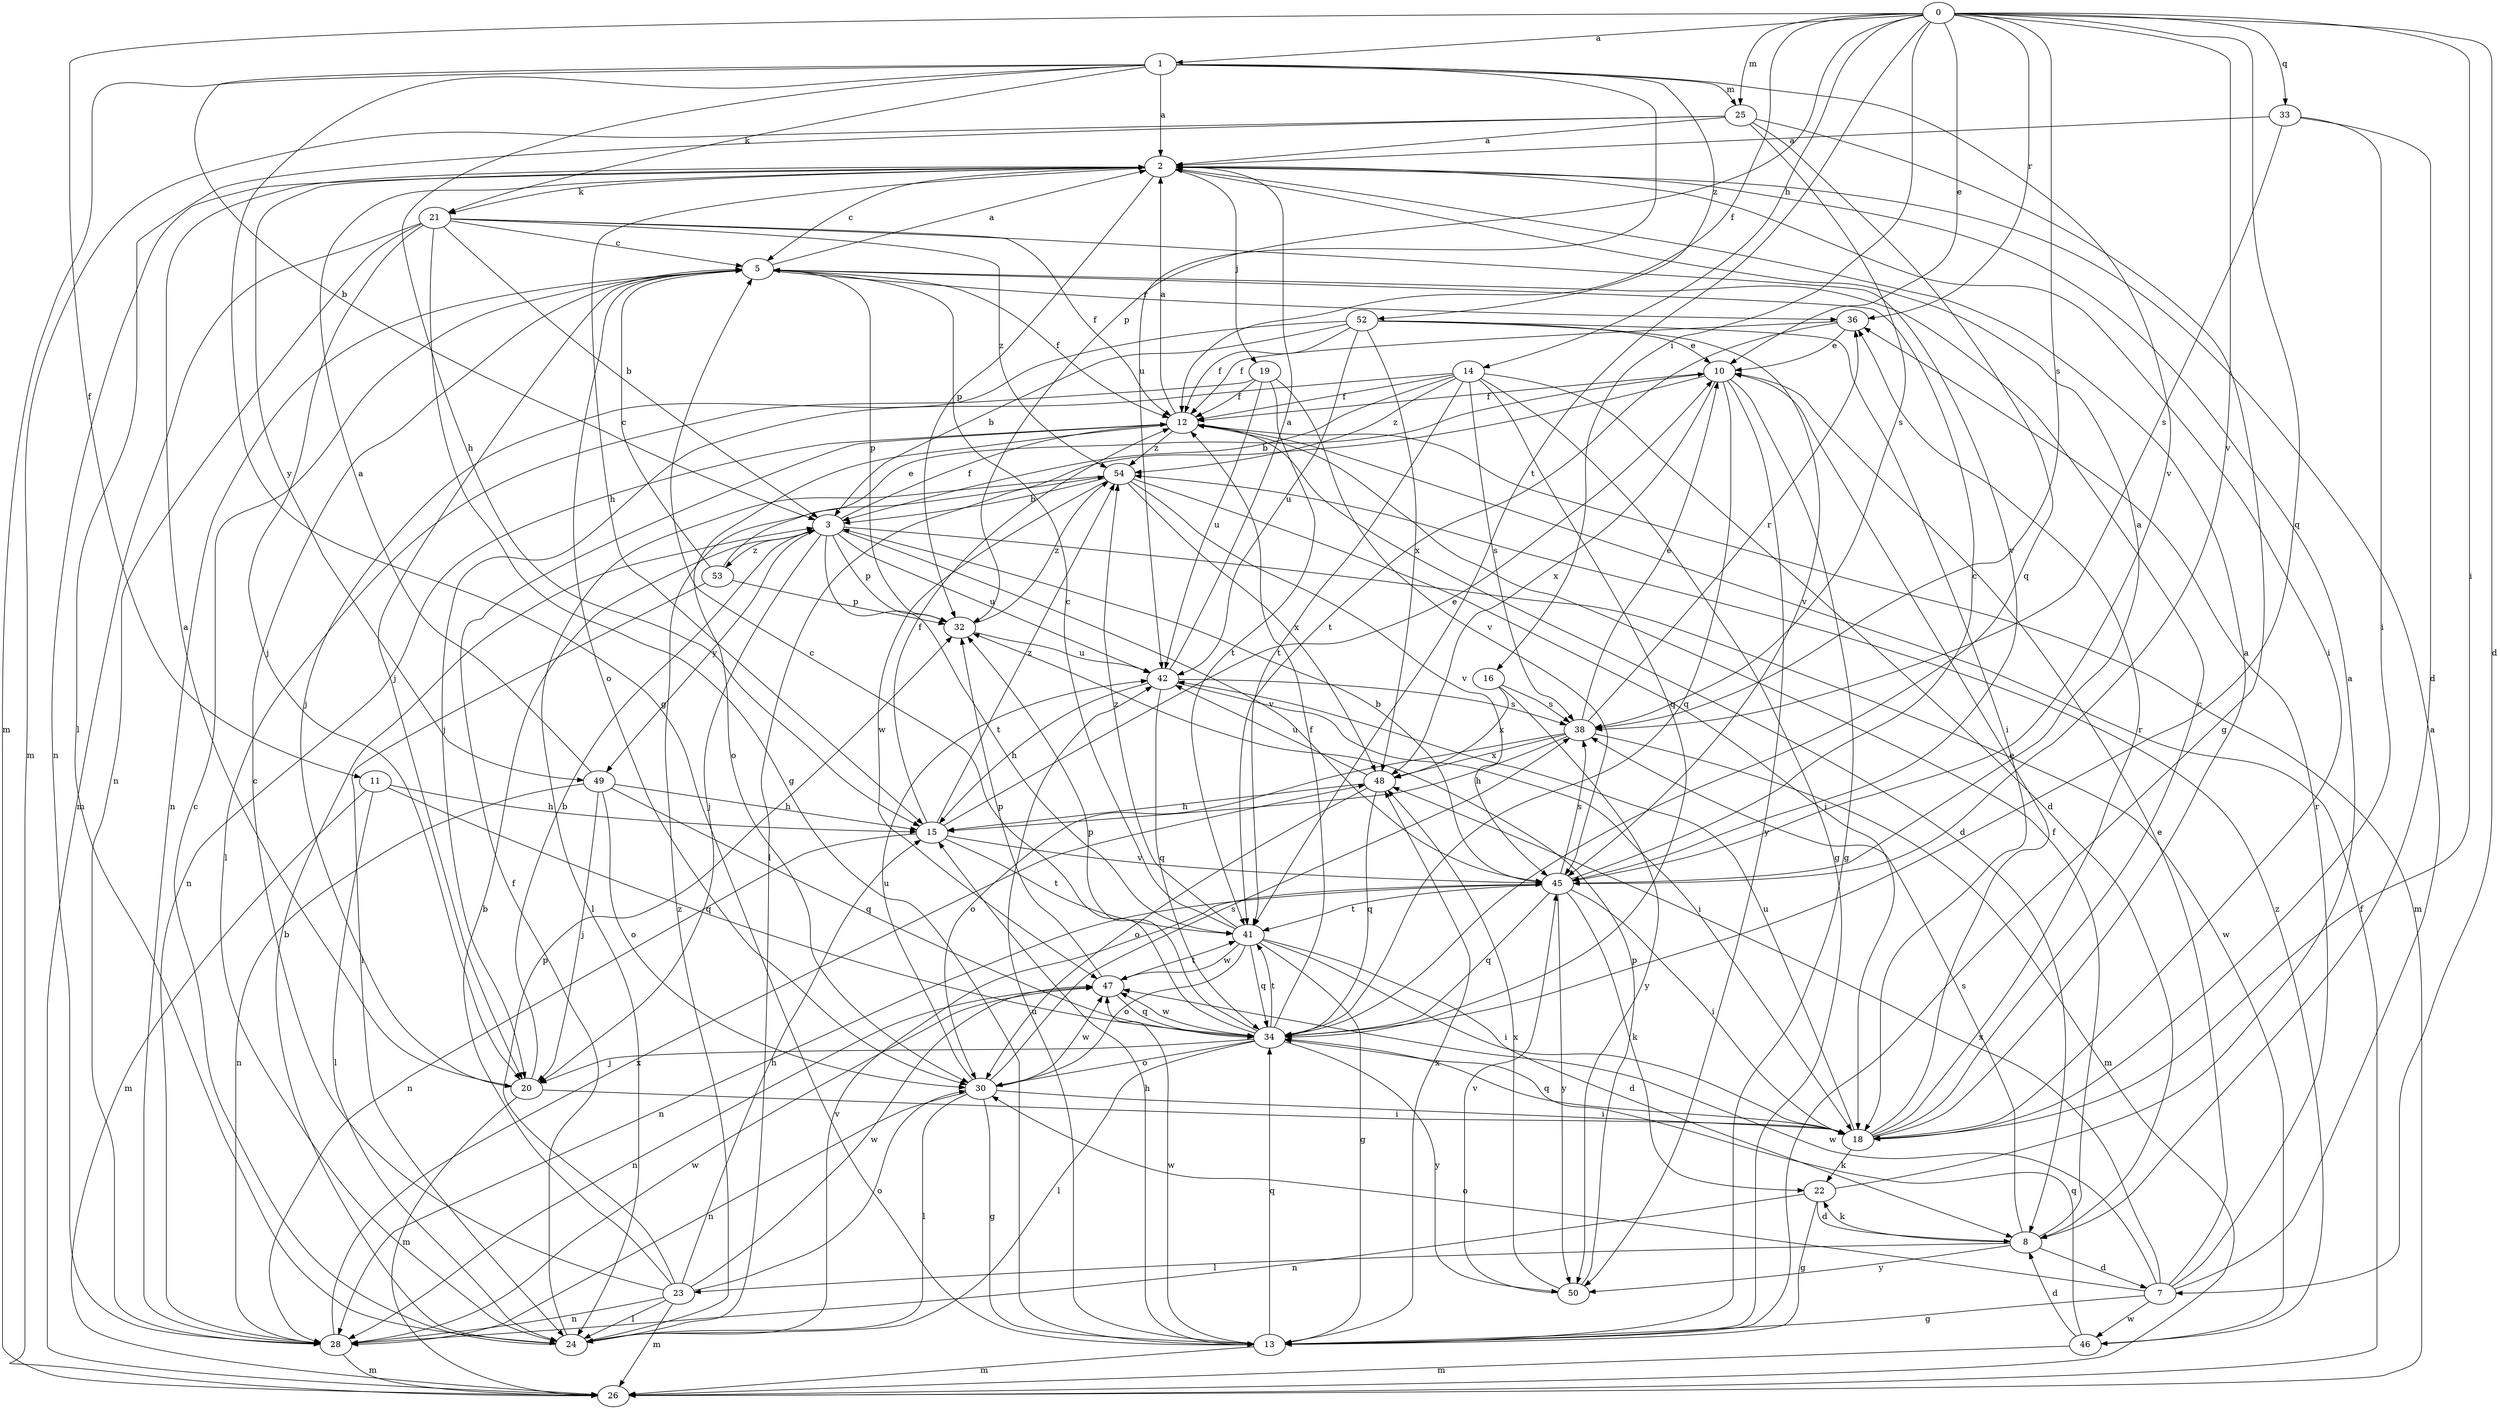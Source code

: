 strict digraph  {
0;
1;
2;
3;
5;
7;
8;
10;
11;
12;
13;
14;
15;
16;
18;
19;
20;
21;
22;
23;
24;
25;
26;
28;
30;
32;
33;
34;
36;
38;
41;
42;
45;
46;
47;
48;
49;
50;
52;
53;
54;
0 -> 1  [label=a];
0 -> 7  [label=d];
0 -> 10  [label=e];
0 -> 11  [label=f];
0 -> 12  [label=f];
0 -> 14  [label=h];
0 -> 16  [label=i];
0 -> 18  [label=i];
0 -> 25  [label=m];
0 -> 32  [label=p];
0 -> 33  [label=q];
0 -> 34  [label=q];
0 -> 36  [label=r];
0 -> 38  [label=s];
0 -> 41  [label=t];
0 -> 45  [label=v];
1 -> 2  [label=a];
1 -> 3  [label=b];
1 -> 13  [label=g];
1 -> 15  [label=h];
1 -> 21  [label=k];
1 -> 25  [label=m];
1 -> 26  [label=m];
1 -> 42  [label=u];
1 -> 45  [label=v];
1 -> 52  [label=z];
2 -> 5  [label=c];
2 -> 15  [label=h];
2 -> 18  [label=i];
2 -> 19  [label=j];
2 -> 21  [label=k];
2 -> 28  [label=n];
2 -> 32  [label=p];
2 -> 49  [label=y];
3 -> 12  [label=f];
3 -> 20  [label=j];
3 -> 32  [label=p];
3 -> 41  [label=t];
3 -> 42  [label=u];
3 -> 45  [label=v];
3 -> 46  [label=w];
3 -> 49  [label=y];
3 -> 53  [label=z];
5 -> 2  [label=a];
5 -> 12  [label=f];
5 -> 20  [label=j];
5 -> 28  [label=n];
5 -> 30  [label=o];
5 -> 32  [label=p];
5 -> 36  [label=r];
7 -> 2  [label=a];
7 -> 10  [label=e];
7 -> 13  [label=g];
7 -> 30  [label=o];
7 -> 36  [label=r];
7 -> 46  [label=w];
7 -> 47  [label=w];
7 -> 48  [label=x];
8 -> 7  [label=d];
8 -> 12  [label=f];
8 -> 22  [label=k];
8 -> 23  [label=l];
8 -> 38  [label=s];
8 -> 50  [label=y];
10 -> 12  [label=f];
10 -> 13  [label=g];
10 -> 24  [label=l];
10 -> 34  [label=q];
10 -> 48  [label=x];
10 -> 50  [label=y];
11 -> 15  [label=h];
11 -> 24  [label=l];
11 -> 26  [label=m];
11 -> 34  [label=q];
12 -> 2  [label=a];
12 -> 8  [label=d];
12 -> 26  [label=m];
12 -> 28  [label=n];
12 -> 30  [label=o];
12 -> 54  [label=z];
13 -> 15  [label=h];
13 -> 26  [label=m];
13 -> 34  [label=q];
13 -> 42  [label=u];
13 -> 47  [label=w];
13 -> 48  [label=x];
14 -> 3  [label=b];
14 -> 8  [label=d];
14 -> 12  [label=f];
14 -> 13  [label=g];
14 -> 20  [label=j];
14 -> 34  [label=q];
14 -> 38  [label=s];
14 -> 41  [label=t];
14 -> 54  [label=z];
15 -> 10  [label=e];
15 -> 12  [label=f];
15 -> 28  [label=n];
15 -> 41  [label=t];
15 -> 45  [label=v];
15 -> 54  [label=z];
16 -> 38  [label=s];
16 -> 48  [label=x];
16 -> 50  [label=y];
18 -> 2  [label=a];
18 -> 5  [label=c];
18 -> 10  [label=e];
18 -> 22  [label=k];
18 -> 34  [label=q];
18 -> 36  [label=r];
18 -> 42  [label=u];
19 -> 12  [label=f];
19 -> 24  [label=l];
19 -> 41  [label=t];
19 -> 42  [label=u];
19 -> 45  [label=v];
20 -> 2  [label=a];
20 -> 3  [label=b];
20 -> 18  [label=i];
20 -> 26  [label=m];
21 -> 3  [label=b];
21 -> 5  [label=c];
21 -> 12  [label=f];
21 -> 13  [label=g];
21 -> 20  [label=j];
21 -> 26  [label=m];
21 -> 28  [label=n];
21 -> 45  [label=v];
21 -> 54  [label=z];
22 -> 2  [label=a];
22 -> 8  [label=d];
22 -> 13  [label=g];
22 -> 28  [label=n];
23 -> 3  [label=b];
23 -> 5  [label=c];
23 -> 15  [label=h];
23 -> 24  [label=l];
23 -> 26  [label=m];
23 -> 28  [label=n];
23 -> 30  [label=o];
23 -> 32  [label=p];
23 -> 47  [label=w];
24 -> 3  [label=b];
24 -> 5  [label=c];
24 -> 12  [label=f];
24 -> 45  [label=v];
24 -> 54  [label=z];
25 -> 2  [label=a];
25 -> 13  [label=g];
25 -> 24  [label=l];
25 -> 26  [label=m];
25 -> 34  [label=q];
25 -> 38  [label=s];
26 -> 12  [label=f];
28 -> 26  [label=m];
28 -> 47  [label=w];
28 -> 48  [label=x];
30 -> 13  [label=g];
30 -> 18  [label=i];
30 -> 24  [label=l];
30 -> 28  [label=n];
30 -> 38  [label=s];
30 -> 42  [label=u];
30 -> 47  [label=w];
32 -> 42  [label=u];
32 -> 54  [label=z];
33 -> 2  [label=a];
33 -> 8  [label=d];
33 -> 18  [label=i];
33 -> 38  [label=s];
34 -> 5  [label=c];
34 -> 12  [label=f];
34 -> 20  [label=j];
34 -> 24  [label=l];
34 -> 30  [label=o];
34 -> 32  [label=p];
34 -> 41  [label=t];
34 -> 47  [label=w];
34 -> 50  [label=y];
36 -> 10  [label=e];
36 -> 12  [label=f];
36 -> 41  [label=t];
38 -> 10  [label=e];
38 -> 15  [label=h];
38 -> 26  [label=m];
38 -> 30  [label=o];
38 -> 36  [label=r];
38 -> 48  [label=x];
41 -> 5  [label=c];
41 -> 8  [label=d];
41 -> 13  [label=g];
41 -> 18  [label=i];
41 -> 30  [label=o];
41 -> 34  [label=q];
41 -> 47  [label=w];
41 -> 54  [label=z];
42 -> 2  [label=a];
42 -> 15  [label=h];
42 -> 18  [label=i];
42 -> 34  [label=q];
42 -> 38  [label=s];
45 -> 2  [label=a];
45 -> 3  [label=b];
45 -> 5  [label=c];
45 -> 18  [label=i];
45 -> 22  [label=k];
45 -> 28  [label=n];
45 -> 34  [label=q];
45 -> 38  [label=s];
45 -> 41  [label=t];
45 -> 50  [label=y];
46 -> 8  [label=d];
46 -> 26  [label=m];
46 -> 34  [label=q];
46 -> 54  [label=z];
47 -> 28  [label=n];
47 -> 32  [label=p];
47 -> 34  [label=q];
47 -> 41  [label=t];
48 -> 15  [label=h];
48 -> 30  [label=o];
48 -> 34  [label=q];
48 -> 42  [label=u];
49 -> 2  [label=a];
49 -> 15  [label=h];
49 -> 20  [label=j];
49 -> 28  [label=n];
49 -> 30  [label=o];
49 -> 34  [label=q];
50 -> 32  [label=p];
50 -> 45  [label=v];
50 -> 48  [label=x];
52 -> 3  [label=b];
52 -> 10  [label=e];
52 -> 12  [label=f];
52 -> 18  [label=i];
52 -> 20  [label=j];
52 -> 42  [label=u];
52 -> 45  [label=v];
52 -> 48  [label=x];
53 -> 5  [label=c];
53 -> 10  [label=e];
53 -> 24  [label=l];
53 -> 32  [label=p];
54 -> 3  [label=b];
54 -> 18  [label=i];
54 -> 24  [label=l];
54 -> 45  [label=v];
54 -> 47  [label=w];
54 -> 48  [label=x];
}
